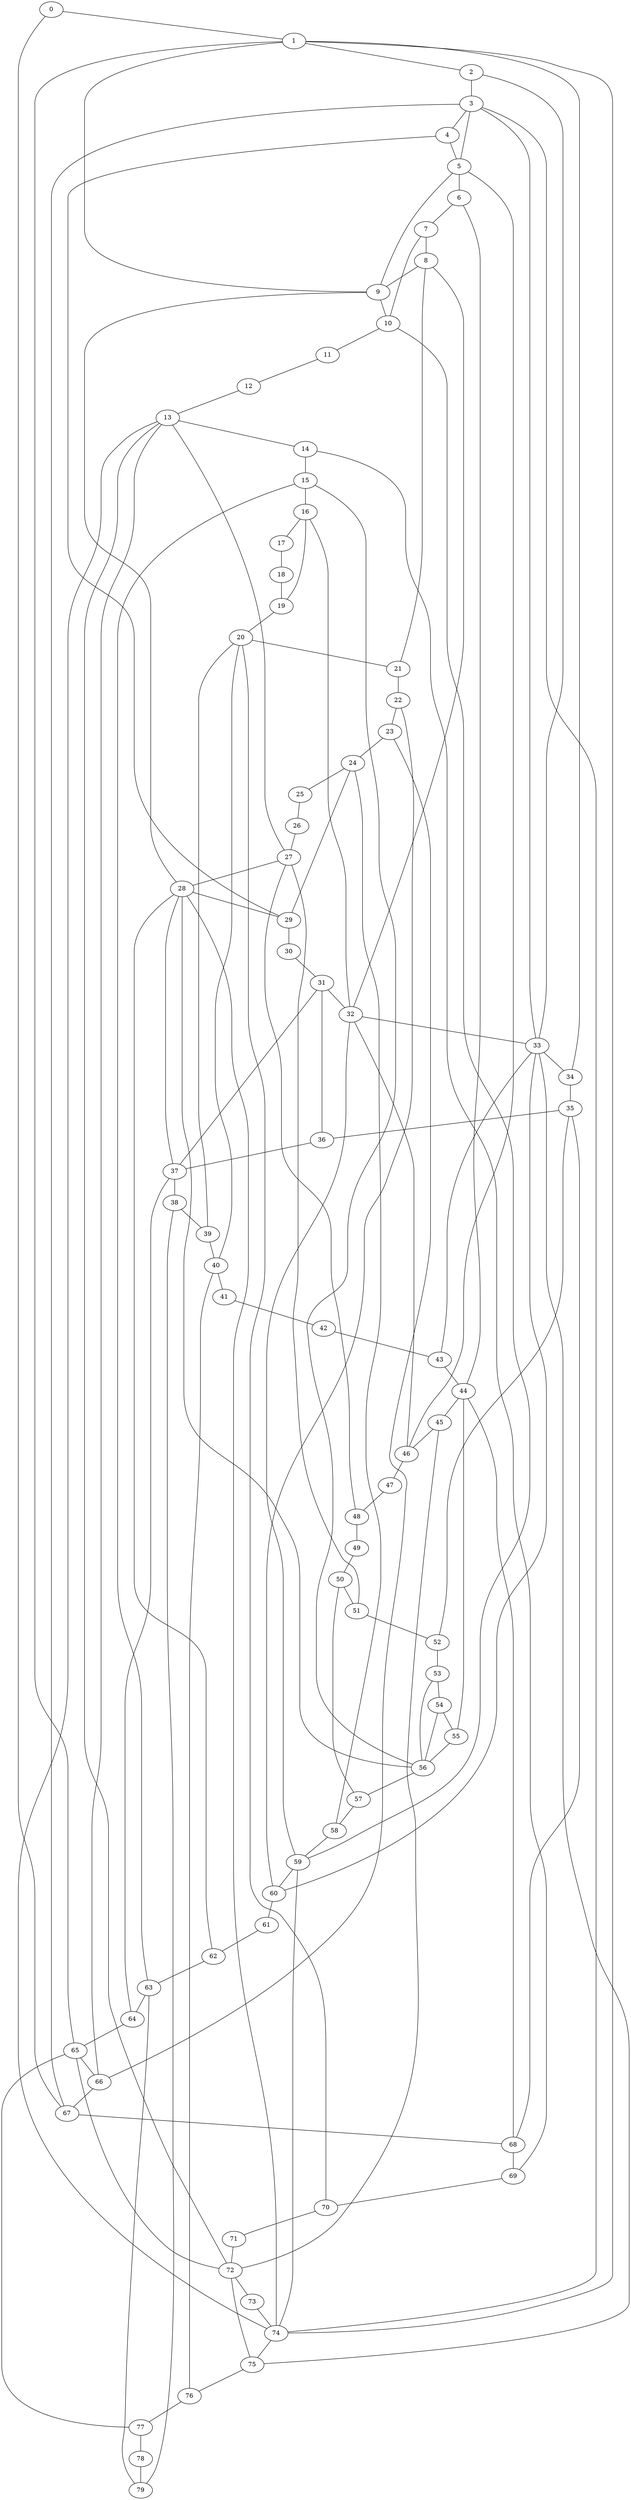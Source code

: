 
graph graphname {
    0 -- 1
0 -- 67
1 -- 2
1 -- 34
1 -- 9
1 -- 74
1 -- 65
2 -- 3
2 -- 33
3 -- 4
3 -- 33
3 -- 5
3 -- 67
3 -- 74
4 -- 5
4 -- 29
5 -- 6
5 -- 9
5 -- 46
6 -- 7
6 -- 44
7 -- 8
7 -- 10
8 -- 9
8 -- 32
8 -- 21
9 -- 10
9 -- 28
10 -- 11
10 -- 59
11 -- 12
12 -- 13
13 -- 14
13 -- 66
13 -- 74
13 -- 72
13 -- 27
14 -- 15
14 -- 69
15 -- 16
15 -- 63
15 -- 56
16 -- 17
16 -- 32
16 -- 19
17 -- 18
18 -- 19
19 -- 20
20 -- 21
20 -- 39
20 -- 70
20 -- 40
21 -- 22
22 -- 23
22 -- 60
23 -- 24
23 -- 66
24 -- 25
24 -- 29
24 -- 58
25 -- 26
26 -- 27
27 -- 28
27 -- 48
27 -- 51
28 -- 29
28 -- 37
28 -- 62
28 -- 74
28 -- 56
29 -- 30
30 -- 31
31 -- 32
31 -- 37
31 -- 36
32 -- 33
32 -- 59
32 -- 46
33 -- 34
33 -- 43
33 -- 60
33 -- 75
34 -- 35
35 -- 36
35 -- 68
35 -- 52
36 -- 37
37 -- 38
37 -- 64
38 -- 39
38 -- 79
39 -- 40
40 -- 41
40 -- 76
41 -- 42
42 -- 43
43 -- 44
44 -- 45
44 -- 68
44 -- 55
45 -- 46
45 -- 72
46 -- 47
47 -- 48
48 -- 49
49 -- 50
50 -- 51
50 -- 57
51 -- 52
52 -- 53
53 -- 54
53 -- 56
54 -- 55
54 -- 56
55 -- 56
56 -- 57
57 -- 58
58 -- 59
59 -- 60
59 -- 74
60 -- 61
61 -- 62
62 -- 63
63 -- 64
63 -- 79
64 -- 65
65 -- 66
65 -- 77
65 -- 72
66 -- 67
67 -- 68
68 -- 69
69 -- 70
70 -- 71
71 -- 72
72 -- 73
72 -- 75
73 -- 74
74 -- 75
75 -- 76
76 -- 77
77 -- 78
78 -- 79

}
